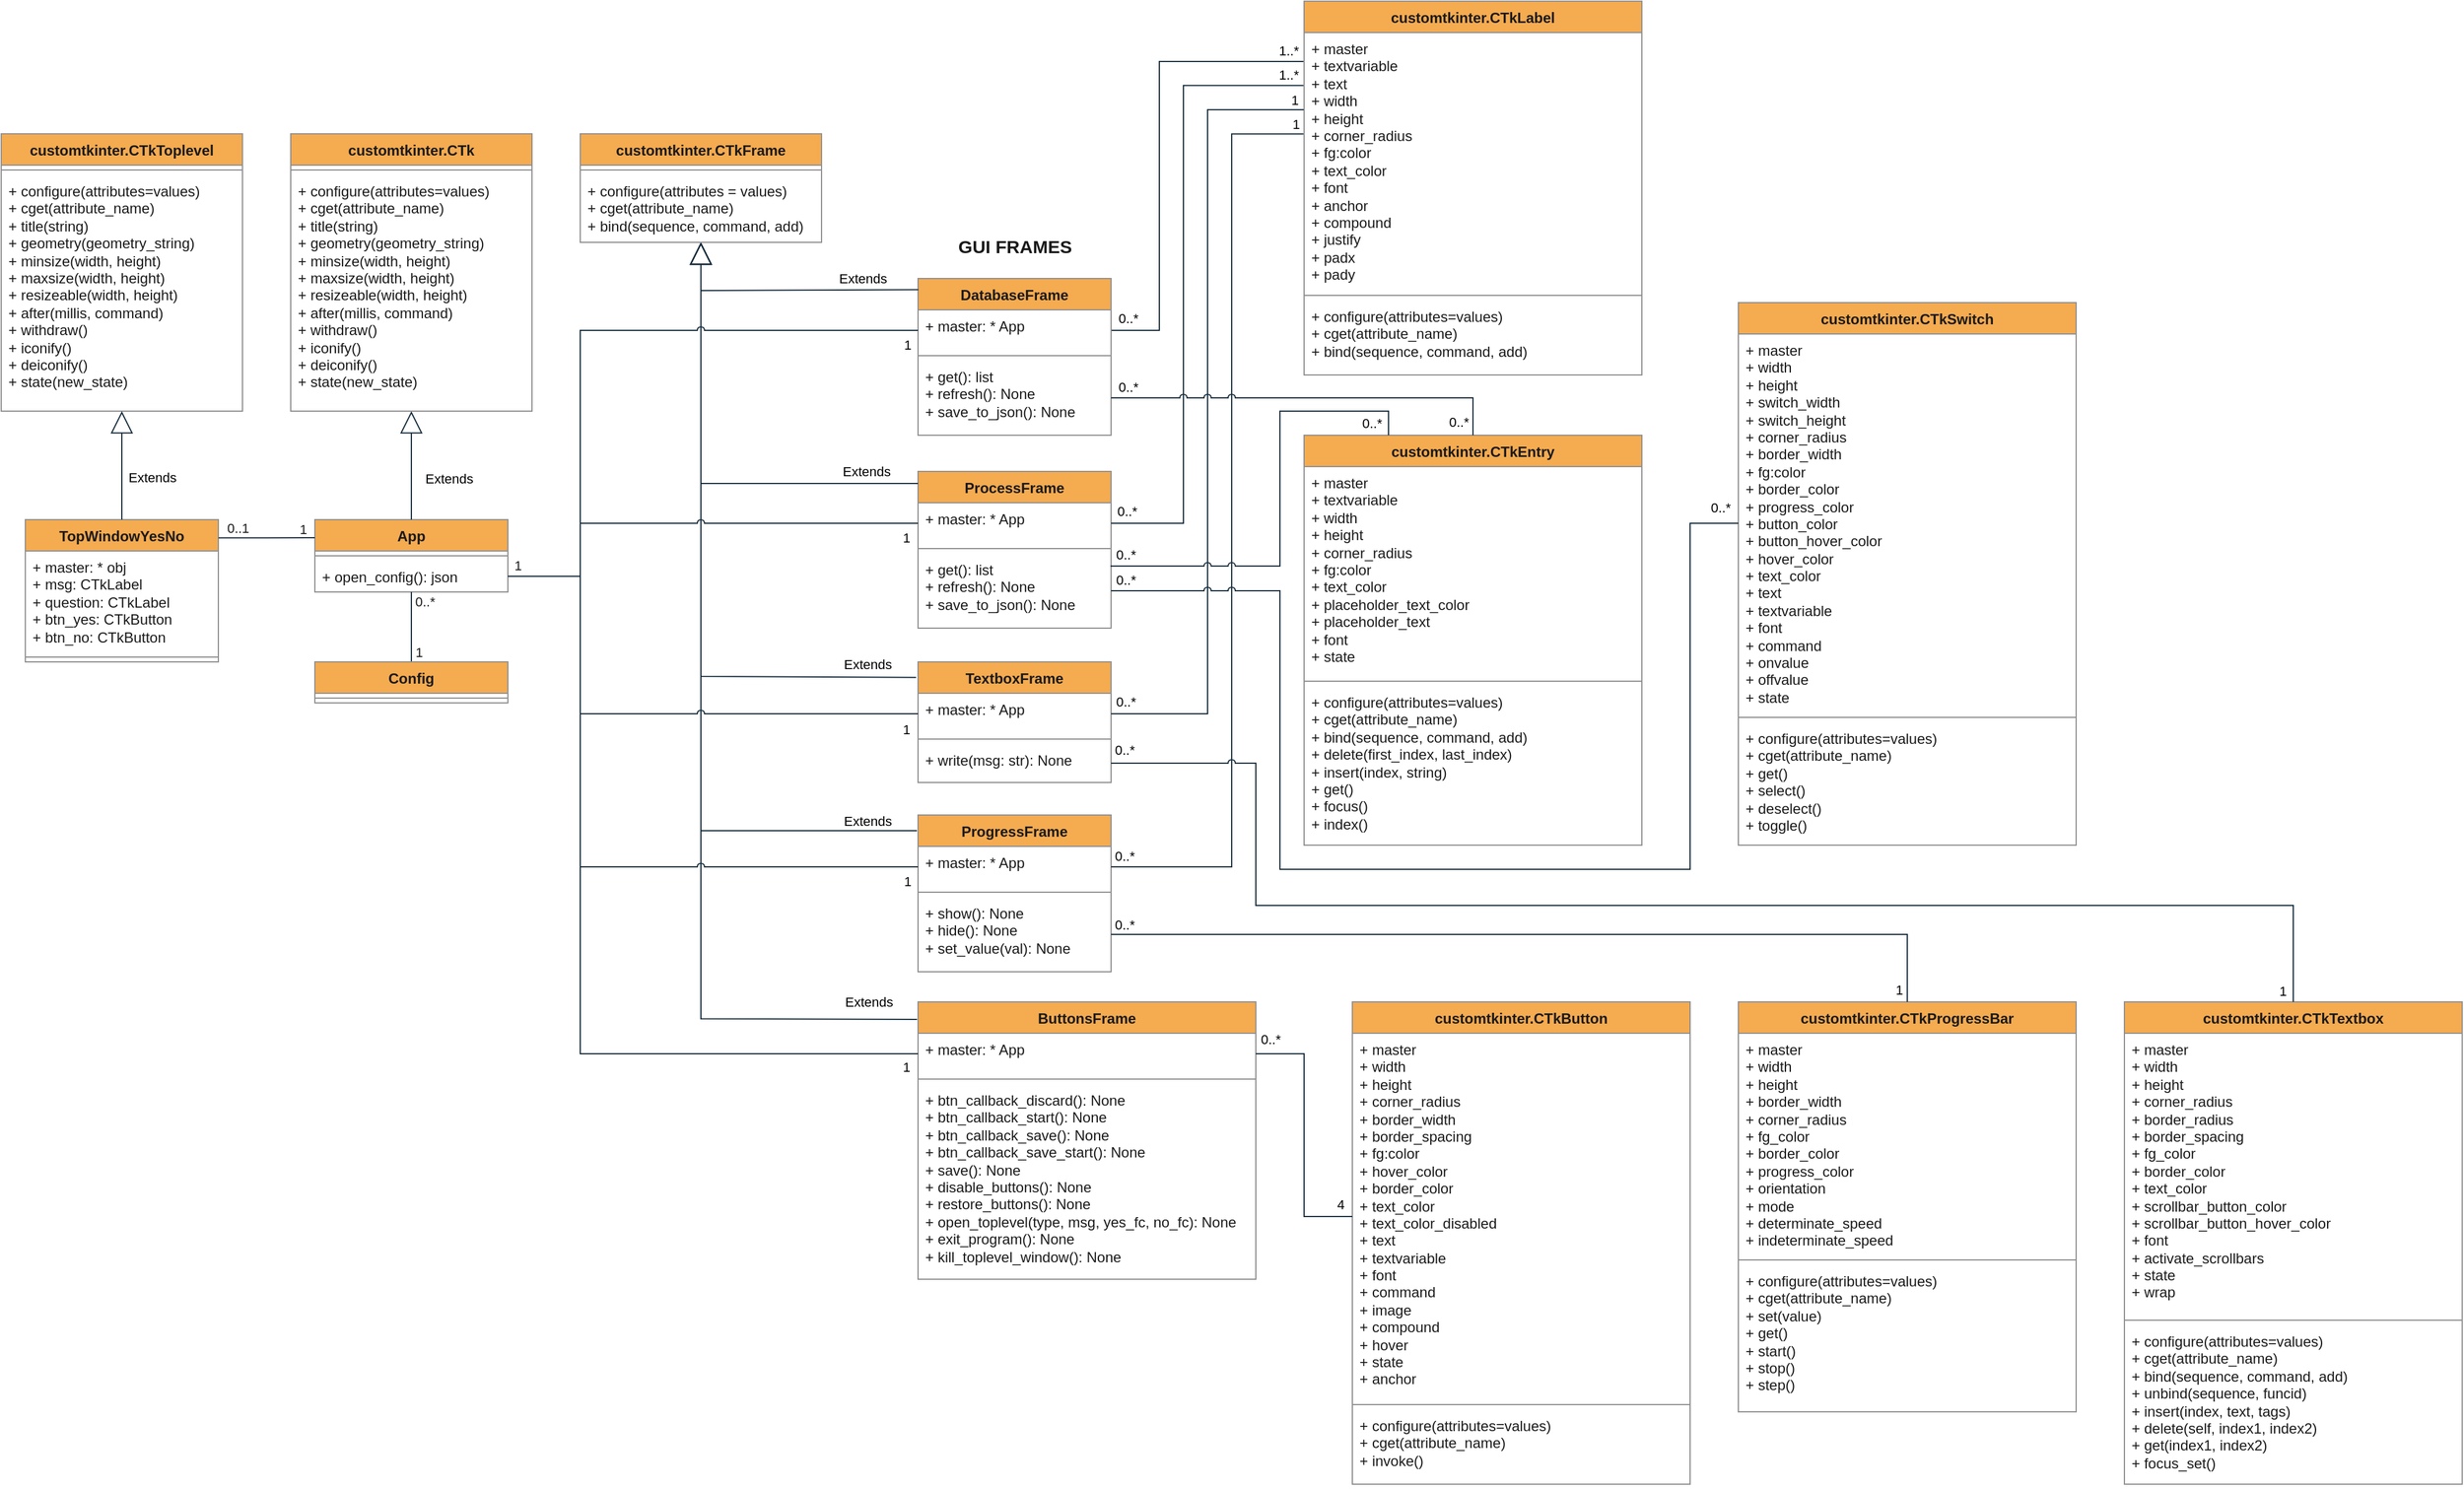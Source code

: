 <mxfile version="22.0.4" type="device">
  <diagram name="Page-1" id="2_s2C6QW-8kUR7MiA_9a">
    <mxGraphModel dx="2590" dy="2502" grid="1" gridSize="10" guides="1" tooltips="1" connect="1" arrows="1" fold="1" page="1" pageScale="1" pageWidth="850" pageHeight="1100" math="0" shadow="0">
      <root>
        <mxCell id="0" />
        <mxCell id="1" parent="0" />
        <mxCell id="K_7Gu5z330EdANYs0ep7-1" value="App" style="swimlane;fontStyle=1;align=center;verticalAlign=top;childLayout=stackLayout;horizontal=1;startSize=26;horizontalStack=0;resizeParent=1;resizeParentMax=0;resizeLast=0;collapsible=1;marginBottom=0;whiteSpace=wrap;html=1;labelBackgroundColor=none;fillColor=#F5AB50;strokeColor=#909090;fontColor=#1A1A1A;" parent="1" vertex="1">
          <mxGeometry x="420" y="240" width="160" height="60" as="geometry" />
        </mxCell>
        <mxCell id="K_7Gu5z330EdANYs0ep7-3" value="" style="line;strokeWidth=1;fillColor=none;align=left;verticalAlign=middle;spacingTop=-1;spacingLeft=3;spacingRight=3;rotatable=0;labelPosition=right;points=[];portConstraint=eastwest;strokeColor=#909090;labelBackgroundColor=none;fontColor=#1A1A1A;" parent="K_7Gu5z330EdANYs0ep7-1" vertex="1">
          <mxGeometry y="26" width="160" height="8" as="geometry" />
        </mxCell>
        <mxCell id="K_7Gu5z330EdANYs0ep7-4" value="+ open_config(): json" style="text;strokeColor=none;fillColor=none;align=left;verticalAlign=top;spacingLeft=4;spacingRight=4;overflow=hidden;rotatable=0;points=[[0,0.5],[1,0.5]];portConstraint=eastwest;whiteSpace=wrap;html=1;labelBackgroundColor=none;fontColor=#1A1A1A;" parent="K_7Gu5z330EdANYs0ep7-1" vertex="1">
          <mxGeometry y="34" width="160" height="26" as="geometry" />
        </mxCell>
        <mxCell id="K_7Gu5z330EdANYs0ep7-9" style="edgeStyle=orthogonalEdgeStyle;rounded=0;orthogonalLoop=1;jettySize=auto;html=1;exitX=0.5;exitY=0;exitDx=0;exitDy=0;endArrow=none;endFill=0;targetPerimeterSpacing=0;shadow=0;labelBackgroundColor=none;strokeColor=#182E3E;fontColor=default;" parent="1" source="K_7Gu5z330EdANYs0ep7-5" target="K_7Gu5z330EdANYs0ep7-1" edge="1">
          <mxGeometry relative="1" as="geometry" />
        </mxCell>
        <mxCell id="K_7Gu5z330EdANYs0ep7-46" value="1" style="edgeLabel;html=1;align=center;verticalAlign=middle;resizable=0;points=[];labelBackgroundColor=none;fontColor=#1A1A1A;" parent="K_7Gu5z330EdANYs0ep7-9" vertex="1" connectable="0">
          <mxGeometry x="-0.913" y="-1" relative="1" as="geometry">
            <mxPoint x="-1" y="12" as="offset" />
          </mxGeometry>
        </mxCell>
        <mxCell id="K_7Gu5z330EdANYs0ep7-47" value="1" style="edgeLabel;html=1;align=center;verticalAlign=middle;resizable=0;points=[];labelBackgroundColor=none;fontColor=#1A1A1A;" parent="K_7Gu5z330EdANYs0ep7-9" vertex="1" connectable="0">
          <mxGeometry x="0.877" y="-1" relative="1" as="geometry">
            <mxPoint x="5" y="3" as="offset" />
          </mxGeometry>
        </mxCell>
        <mxCell id="K_7Gu5z330EdANYs0ep7-127" value="1" style="edgeLabel;html=1;align=center;verticalAlign=middle;resizable=0;points=[];fontColor=#1A1A1A;" parent="K_7Gu5z330EdANYs0ep7-9" vertex="1" connectable="0">
          <mxGeometry x="-0.386" relative="1" as="geometry">
            <mxPoint x="6" y="10" as="offset" />
          </mxGeometry>
        </mxCell>
        <mxCell id="K_7Gu5z330EdANYs0ep7-128" value="0..*" style="edgeLabel;html=1;align=center;verticalAlign=middle;resizable=0;points=[];fontColor=#1A1A1A;" parent="K_7Gu5z330EdANYs0ep7-9" vertex="1" connectable="0">
          <mxGeometry x="0.758" y="-7" relative="1" as="geometry">
            <mxPoint x="4" y="1" as="offset" />
          </mxGeometry>
        </mxCell>
        <mxCell id="K_7Gu5z330EdANYs0ep7-5" value="Config" style="swimlane;fontStyle=1;align=center;verticalAlign=top;childLayout=stackLayout;horizontal=1;startSize=26;horizontalStack=0;resizeParent=1;resizeParentMax=0;resizeLast=0;collapsible=1;marginBottom=0;whiteSpace=wrap;html=1;labelBackgroundColor=none;fillColor=#F5AB50;strokeColor=#909090;fontColor=#1A1A1A;" parent="1" vertex="1">
          <mxGeometry x="420" y="358" width="160" height="34" as="geometry" />
        </mxCell>
        <mxCell id="K_7Gu5z330EdANYs0ep7-7" value="" style="line;strokeWidth=1;fillColor=none;align=left;verticalAlign=middle;spacingTop=-1;spacingLeft=3;spacingRight=3;rotatable=0;labelPosition=right;points=[];portConstraint=eastwest;strokeColor=#909090;labelBackgroundColor=none;fontColor=#1A1A1A;" parent="K_7Gu5z330EdANYs0ep7-5" vertex="1">
          <mxGeometry y="26" width="160" height="8" as="geometry" />
        </mxCell>
        <mxCell id="K_7Gu5z330EdANYs0ep7-10" value="TopWindowYesNo" style="swimlane;fontStyle=1;align=center;verticalAlign=top;childLayout=stackLayout;horizontal=1;startSize=26;horizontalStack=0;resizeParent=1;resizeParentMax=0;resizeLast=0;collapsible=1;marginBottom=0;whiteSpace=wrap;html=1;labelBackgroundColor=none;fillColor=#F5AB50;strokeColor=#909090;fontColor=#1A1A1A;" parent="1" vertex="1">
          <mxGeometry x="180" y="240" width="160" height="118" as="geometry" />
        </mxCell>
        <mxCell id="K_7Gu5z330EdANYs0ep7-11" value="+ master: * obj&lt;br&gt;+ msg: CTkLabel&lt;br&gt;+ question: CTkLabel&lt;br&gt;+ btn_yes: CTkButton&lt;br&gt;+ btn_no: CTkButton" style="text;strokeColor=none;fillColor=none;align=left;verticalAlign=top;spacingLeft=4;spacingRight=4;overflow=hidden;rotatable=0;points=[[0,0.5],[1,0.5]];portConstraint=eastwest;whiteSpace=wrap;html=1;labelBackgroundColor=none;fontColor=#1A1A1A;" parent="K_7Gu5z330EdANYs0ep7-10" vertex="1">
          <mxGeometry y="26" width="160" height="84" as="geometry" />
        </mxCell>
        <mxCell id="K_7Gu5z330EdANYs0ep7-12" value="" style="line;strokeWidth=1;fillColor=none;align=left;verticalAlign=middle;spacingTop=-1;spacingLeft=3;spacingRight=3;rotatable=0;labelPosition=right;points=[];portConstraint=eastwest;strokeColor=#909090;labelBackgroundColor=none;fontColor=#1A1A1A;" parent="K_7Gu5z330EdANYs0ep7-10" vertex="1">
          <mxGeometry y="110" width="160" height="8" as="geometry" />
        </mxCell>
        <mxCell id="K_7Gu5z330EdANYs0ep7-14" style="edgeStyle=orthogonalEdgeStyle;rounded=0;orthogonalLoop=1;jettySize=auto;html=1;entryX=0;entryY=0.25;entryDx=0;entryDy=0;endArrow=none;endFill=0;labelBackgroundColor=none;strokeColor=#182E3E;fontColor=default;exitX=1.001;exitY=0.128;exitDx=0;exitDy=0;exitPerimeter=0;" parent="1" source="K_7Gu5z330EdANYs0ep7-10" target="K_7Gu5z330EdANYs0ep7-1" edge="1">
          <mxGeometry relative="1" as="geometry">
            <mxPoint x="350" y="260" as="sourcePoint" />
          </mxGeometry>
        </mxCell>
        <mxCell id="K_7Gu5z330EdANYs0ep7-48" value="1" style="edgeLabel;html=1;align=center;verticalAlign=middle;resizable=0;points=[];labelBackgroundColor=none;fontColor=#1A1A1A;" parent="K_7Gu5z330EdANYs0ep7-14" vertex="1" connectable="0">
          <mxGeometry x="0.846" relative="1" as="geometry">
            <mxPoint x="-4" y="-7" as="offset" />
          </mxGeometry>
        </mxCell>
        <mxCell id="K_7Gu5z330EdANYs0ep7-49" value="0..1" style="edgeLabel;html=1;align=center;verticalAlign=middle;resizable=0;points=[];labelBackgroundColor=none;fontColor=#1A1A1A;" parent="K_7Gu5z330EdANYs0ep7-14" vertex="1" connectable="0">
          <mxGeometry x="-0.742" y="1" relative="1" as="geometry">
            <mxPoint x="5" y="-7" as="offset" />
          </mxGeometry>
        </mxCell>
        <mxCell id="K_7Gu5z330EdANYs0ep7-19" value="Extends" style="endArrow=block;endSize=16;endFill=0;html=1;rounded=0;exitX=0.5;exitY=0;exitDx=0;exitDy=0;labelBackgroundColor=none;strokeColor=#182E3E;fontColor=default;" parent="1" source="K_7Gu5z330EdANYs0ep7-1" target="K_7Gu5z330EdANYs0ep7-76" edge="1">
          <mxGeometry x="-0.229" y="-31" width="160" relative="1" as="geometry">
            <mxPoint x="330" y="430" as="sourcePoint" />
            <mxPoint x="500" y="160" as="targetPoint" />
            <mxPoint as="offset" />
          </mxGeometry>
        </mxCell>
        <mxCell id="K_7Gu5z330EdANYs0ep7-107" value="" style="edgeStyle=orthogonalEdgeStyle;rounded=0;orthogonalLoop=1;jettySize=auto;html=1;endArrow=none;endFill=0;labelBackgroundColor=none;strokeColor=#182E3E;fontColor=default;entryX=-0.002;entryY=0.112;entryDx=0;entryDy=0;entryPerimeter=0;" parent="1" source="K_7Gu5z330EdANYs0ep7-21" target="K_7Gu5z330EdANYs0ep7-85" edge="1">
          <mxGeometry relative="1" as="geometry">
            <mxPoint x="1220" y="-140" as="targetPoint" />
            <Array as="points">
              <mxPoint x="1120" y="83" />
              <mxPoint x="1120" y="-140" />
            </Array>
          </mxGeometry>
        </mxCell>
        <mxCell id="oG3D50-0cQA1x_6iroJ7-22" value="0..*" style="edgeLabel;html=1;align=center;verticalAlign=middle;resizable=0;points=[];" vertex="1" connectable="0" parent="K_7Gu5z330EdANYs0ep7-107">
          <mxGeometry x="-0.921" relative="1" as="geometry">
            <mxPoint x="-1" y="-10" as="offset" />
          </mxGeometry>
        </mxCell>
        <mxCell id="oG3D50-0cQA1x_6iroJ7-23" value="1..*" style="edgeLabel;html=1;align=center;verticalAlign=middle;resizable=0;points=[];" vertex="1" connectable="0" parent="K_7Gu5z330EdANYs0ep7-107">
          <mxGeometry x="0.923" y="3" relative="1" as="geometry">
            <mxPoint x="2" y="-6" as="offset" />
          </mxGeometry>
        </mxCell>
        <mxCell id="K_7Gu5z330EdANYs0ep7-20" value="DatabaseFrame" style="swimlane;fontStyle=1;align=center;verticalAlign=top;childLayout=stackLayout;horizontal=1;startSize=26;horizontalStack=0;resizeParent=1;resizeParentMax=0;resizeLast=0;collapsible=1;marginBottom=0;whiteSpace=wrap;html=1;labelBackgroundColor=none;fillColor=#F5AB50;strokeColor=#909090;fontColor=#1A1A1A;" parent="1" vertex="1">
          <mxGeometry x="920" y="40" width="160" height="130" as="geometry" />
        </mxCell>
        <mxCell id="K_7Gu5z330EdANYs0ep7-21" value="+ master: * App" style="text;strokeColor=none;fillColor=none;align=left;verticalAlign=top;spacingLeft=4;spacingRight=4;overflow=hidden;rotatable=0;points=[[0,0.5],[1,0.5]];portConstraint=eastwest;whiteSpace=wrap;html=1;labelBackgroundColor=none;fontColor=#1A1A1A;" parent="K_7Gu5z330EdANYs0ep7-20" vertex="1">
          <mxGeometry y="26" width="160" height="34" as="geometry" />
        </mxCell>
        <mxCell id="K_7Gu5z330EdANYs0ep7-22" value="" style="line;strokeWidth=1;fillColor=none;align=left;verticalAlign=middle;spacingTop=-1;spacingLeft=3;spacingRight=3;rotatable=0;labelPosition=right;points=[];portConstraint=eastwest;strokeColor=#909090;labelBackgroundColor=none;fontColor=#1A1A1A;" parent="K_7Gu5z330EdANYs0ep7-20" vertex="1">
          <mxGeometry y="60" width="160" height="8" as="geometry" />
        </mxCell>
        <mxCell id="K_7Gu5z330EdANYs0ep7-23" value="+ get(): list&lt;br&gt;+ refresh(): None&lt;br&gt;+ save_to_json(): None" style="text;strokeColor=none;fillColor=none;align=left;verticalAlign=top;spacingLeft=4;spacingRight=4;overflow=hidden;rotatable=0;points=[[0,0.5],[1,0.5]];portConstraint=eastwest;whiteSpace=wrap;html=1;labelBackgroundColor=none;fontColor=#1A1A1A;" parent="K_7Gu5z330EdANYs0ep7-20" vertex="1">
          <mxGeometry y="68" width="160" height="62" as="geometry" />
        </mxCell>
        <mxCell id="K_7Gu5z330EdANYs0ep7-24" value="ProcessFrame" style="swimlane;fontStyle=1;align=center;verticalAlign=top;childLayout=stackLayout;horizontal=1;startSize=26;horizontalStack=0;resizeParent=1;resizeParentMax=0;resizeLast=0;collapsible=1;marginBottom=0;whiteSpace=wrap;html=1;labelBackgroundColor=none;fillColor=#F5AB50;strokeColor=#909090;fontColor=#1A1A1A;" parent="1" vertex="1">
          <mxGeometry x="920" y="200" width="160" height="130" as="geometry" />
        </mxCell>
        <mxCell id="K_7Gu5z330EdANYs0ep7-25" value="+ master: * App" style="text;strokeColor=none;fillColor=none;align=left;verticalAlign=top;spacingLeft=4;spacingRight=4;overflow=hidden;rotatable=0;points=[[0,0.5],[1,0.5]];portConstraint=eastwest;whiteSpace=wrap;html=1;labelBackgroundColor=none;fontColor=#1A1A1A;" parent="K_7Gu5z330EdANYs0ep7-24" vertex="1">
          <mxGeometry y="26" width="160" height="34" as="geometry" />
        </mxCell>
        <mxCell id="K_7Gu5z330EdANYs0ep7-26" value="" style="line;strokeWidth=1;fillColor=none;align=left;verticalAlign=middle;spacingTop=-1;spacingLeft=3;spacingRight=3;rotatable=0;labelPosition=right;points=[];portConstraint=eastwest;strokeColor=#909090;labelBackgroundColor=none;fontColor=#1A1A1A;" parent="K_7Gu5z330EdANYs0ep7-24" vertex="1">
          <mxGeometry y="60" width="160" height="8" as="geometry" />
        </mxCell>
        <mxCell id="K_7Gu5z330EdANYs0ep7-27" value="+ get(): list&lt;br style=&quot;border-color: var(--border-color);&quot;&gt;+ refresh(): None&lt;br style=&quot;border-color: var(--border-color);&quot;&gt;+ save_to_json(): None" style="text;strokeColor=none;fillColor=none;align=left;verticalAlign=top;spacingLeft=4;spacingRight=4;overflow=hidden;rotatable=0;points=[[0,0.5],[1,0.5]];portConstraint=eastwest;whiteSpace=wrap;html=1;labelBackgroundColor=none;fontColor=#1A1A1A;" parent="K_7Gu5z330EdANYs0ep7-24" vertex="1">
          <mxGeometry y="68" width="160" height="62" as="geometry" />
        </mxCell>
        <mxCell id="K_7Gu5z330EdANYs0ep7-28" value="TextboxFrame" style="swimlane;fontStyle=1;align=center;verticalAlign=top;childLayout=stackLayout;horizontal=1;startSize=26;horizontalStack=0;resizeParent=1;resizeParentMax=0;resizeLast=0;collapsible=1;marginBottom=0;whiteSpace=wrap;html=1;labelBackgroundColor=none;fillColor=#F5AB50;strokeColor=#909090;fontColor=#1A1A1A;" parent="1" vertex="1">
          <mxGeometry x="920" y="358" width="160" height="100" as="geometry" />
        </mxCell>
        <mxCell id="K_7Gu5z330EdANYs0ep7-29" value="+ master: * App" style="text;strokeColor=none;fillColor=none;align=left;verticalAlign=top;spacingLeft=4;spacingRight=4;overflow=hidden;rotatable=0;points=[[0,0.5],[1,0.5]];portConstraint=eastwest;whiteSpace=wrap;html=1;labelBackgroundColor=none;fontColor=#1A1A1A;" parent="K_7Gu5z330EdANYs0ep7-28" vertex="1">
          <mxGeometry y="26" width="160" height="34" as="geometry" />
        </mxCell>
        <mxCell id="K_7Gu5z330EdANYs0ep7-30" value="" style="line;strokeWidth=1;fillColor=none;align=left;verticalAlign=middle;spacingTop=-1;spacingLeft=3;spacingRight=3;rotatable=0;labelPosition=right;points=[];portConstraint=eastwest;strokeColor=#909090;labelBackgroundColor=none;fontColor=#1A1A1A;" parent="K_7Gu5z330EdANYs0ep7-28" vertex="1">
          <mxGeometry y="60" width="160" height="8" as="geometry" />
        </mxCell>
        <mxCell id="K_7Gu5z330EdANYs0ep7-31" value="+ write(msg: str): None" style="text;strokeColor=none;fillColor=none;align=left;verticalAlign=top;spacingLeft=4;spacingRight=4;overflow=hidden;rotatable=0;points=[[0,0.5],[1,0.5]];portConstraint=eastwest;whiteSpace=wrap;html=1;labelBackgroundColor=none;fontColor=#1A1A1A;" parent="K_7Gu5z330EdANYs0ep7-28" vertex="1">
          <mxGeometry y="68" width="160" height="32" as="geometry" />
        </mxCell>
        <mxCell id="K_7Gu5z330EdANYs0ep7-32" value="ProgressFrame" style="swimlane;fontStyle=1;align=center;verticalAlign=top;childLayout=stackLayout;horizontal=1;startSize=26;horizontalStack=0;resizeParent=1;resizeParentMax=0;resizeLast=0;collapsible=1;marginBottom=0;whiteSpace=wrap;html=1;labelBackgroundColor=none;fillColor=#F5AB50;strokeColor=#909090;fontColor=#1A1A1A;" parent="1" vertex="1">
          <mxGeometry x="920" y="485" width="160" height="130" as="geometry" />
        </mxCell>
        <mxCell id="K_7Gu5z330EdANYs0ep7-33" value="+ master: * App" style="text;strokeColor=none;fillColor=none;align=left;verticalAlign=top;spacingLeft=4;spacingRight=4;overflow=hidden;rotatable=0;points=[[0,0.5],[1,0.5]];portConstraint=eastwest;whiteSpace=wrap;html=1;labelBackgroundColor=none;fontColor=#1A1A1A;" parent="K_7Gu5z330EdANYs0ep7-32" vertex="1">
          <mxGeometry y="26" width="160" height="34" as="geometry" />
        </mxCell>
        <mxCell id="K_7Gu5z330EdANYs0ep7-34" value="" style="line;strokeWidth=1;fillColor=none;align=left;verticalAlign=middle;spacingTop=-1;spacingLeft=3;spacingRight=3;rotatable=0;labelPosition=right;points=[];portConstraint=eastwest;strokeColor=#909090;labelBackgroundColor=none;fontColor=#1A1A1A;" parent="K_7Gu5z330EdANYs0ep7-32" vertex="1">
          <mxGeometry y="60" width="160" height="8" as="geometry" />
        </mxCell>
        <mxCell id="K_7Gu5z330EdANYs0ep7-35" value="+ show(): None&lt;br&gt;+ hide(): None&lt;br&gt;+ set_value(val): None" style="text;strokeColor=none;fillColor=none;align=left;verticalAlign=top;spacingLeft=4;spacingRight=4;overflow=hidden;rotatable=0;points=[[0,0.5],[1,0.5]];portConstraint=eastwest;whiteSpace=wrap;html=1;labelBackgroundColor=none;fontColor=#1A1A1A;" parent="K_7Gu5z330EdANYs0ep7-32" vertex="1">
          <mxGeometry y="68" width="160" height="62" as="geometry" />
        </mxCell>
        <mxCell id="K_7Gu5z330EdANYs0ep7-36" value="ButtonsFrame" style="swimlane;fontStyle=1;align=center;verticalAlign=top;childLayout=stackLayout;horizontal=1;startSize=26;horizontalStack=0;resizeParent=1;resizeParentMax=0;resizeLast=0;collapsible=1;marginBottom=0;whiteSpace=wrap;html=1;labelBackgroundColor=none;fillColor=#F5AB50;strokeColor=#909090;fontColor=#1A1A1A;" parent="1" vertex="1">
          <mxGeometry x="920" y="640" width="280" height="230" as="geometry">
            <mxRectangle x="1100" y="530" width="120" height="30" as="alternateBounds" />
          </mxGeometry>
        </mxCell>
        <mxCell id="K_7Gu5z330EdANYs0ep7-37" value="+ master: * App" style="text;strokeColor=none;fillColor=none;align=left;verticalAlign=top;spacingLeft=4;spacingRight=4;overflow=hidden;rotatable=0;points=[[0,0.5],[1,0.5]];portConstraint=eastwest;whiteSpace=wrap;html=1;labelBackgroundColor=none;fontColor=#1A1A1A;" parent="K_7Gu5z330EdANYs0ep7-36" vertex="1">
          <mxGeometry y="26" width="280" height="34" as="geometry" />
        </mxCell>
        <mxCell id="K_7Gu5z330EdANYs0ep7-38" value="" style="line;strokeWidth=1;fillColor=none;align=left;verticalAlign=middle;spacingTop=-1;spacingLeft=3;spacingRight=3;rotatable=0;labelPosition=right;points=[];portConstraint=eastwest;strokeColor=#909090;labelBackgroundColor=none;fontColor=#1A1A1A;" parent="K_7Gu5z330EdANYs0ep7-36" vertex="1">
          <mxGeometry y="60" width="280" height="8" as="geometry" />
        </mxCell>
        <mxCell id="K_7Gu5z330EdANYs0ep7-39" value="+ btn_callback_discard(): None&lt;br&gt;+ btn_callback_start(): None&lt;br&gt;+ btn_callback_save(): None&lt;br&gt;+ btn_callback_save_start(): None&lt;br&gt;+ save(): None&lt;br&gt;+ disable_buttons(): None&lt;br&gt;+ restore_buttons(): None&lt;br&gt;+ open_toplevel(type, msg, yes_fc, no_fc): None&lt;br&gt;+ exit_program(): None&lt;br&gt;+ kill_toplevel_window(): None" style="text;strokeColor=none;fillColor=none;align=left;verticalAlign=top;spacingLeft=4;spacingRight=4;overflow=hidden;rotatable=0;points=[[0,0.5],[1,0.5]];portConstraint=eastwest;whiteSpace=wrap;html=1;labelBackgroundColor=none;fontColor=#1A1A1A;" parent="K_7Gu5z330EdANYs0ep7-36" vertex="1">
          <mxGeometry y="68" width="280" height="162" as="geometry" />
        </mxCell>
        <mxCell id="K_7Gu5z330EdANYs0ep7-61" value="Extends" style="endArrow=block;endSize=16;endFill=0;html=1;rounded=0;exitX=0.002;exitY=0.071;exitDx=0;exitDy=0;jumpStyle=none;labelBackgroundColor=none;strokeColor=#182E3E;fontColor=default;entryX=0.5;entryY=1;entryDx=0;entryDy=0;exitPerimeter=0;" parent="1" source="K_7Gu5z330EdANYs0ep7-20" target="K_7Gu5z330EdANYs0ep7-69" edge="1">
          <mxGeometry x="-0.577" y="-9" width="160" relative="1" as="geometry">
            <mxPoint x="570" y="360" as="sourcePoint" />
            <mxPoint x="1240" y="210" as="targetPoint" />
            <Array as="points">
              <mxPoint x="740" y="50" />
            </Array>
            <mxPoint as="offset" />
          </mxGeometry>
        </mxCell>
        <mxCell id="K_7Gu5z330EdANYs0ep7-62" value="Extends" style="endArrow=block;endSize=16;endFill=0;html=1;rounded=0;exitX=0;exitY=0.077;exitDx=0;exitDy=0;jumpStyle=none;labelBackgroundColor=none;strokeColor=#182E3E;fontColor=default;entryX=0.5;entryY=1;entryDx=0;entryDy=0;exitPerimeter=0;" parent="1" source="K_7Gu5z330EdANYs0ep7-24" target="K_7Gu5z330EdANYs0ep7-69" edge="1">
          <mxGeometry x="-0.772" y="-10" width="160" relative="1" as="geometry">
            <mxPoint x="570" y="360" as="sourcePoint" />
            <mxPoint x="1210" y="210" as="targetPoint" />
            <Array as="points">
              <mxPoint x="740" y="210" />
            </Array>
            <mxPoint as="offset" />
          </mxGeometry>
        </mxCell>
        <mxCell id="K_7Gu5z330EdANYs0ep7-63" value="Extends" style="endArrow=block;endSize=16;endFill=0;html=1;rounded=0;exitX=-0.01;exitY=0.129;exitDx=0;exitDy=0;jumpStyle=none;labelBackgroundColor=none;strokeColor=#182E3E;fontColor=default;exitPerimeter=0;entryX=0.5;entryY=1;entryDx=0;entryDy=0;" parent="1" source="K_7Gu5z330EdANYs0ep7-28" target="K_7Gu5z330EdANYs0ep7-69" edge="1">
          <mxGeometry x="-0.849" y="-11" width="160" relative="1" as="geometry">
            <mxPoint x="570" y="360" as="sourcePoint" />
            <mxPoint x="1190" y="210" as="targetPoint" />
            <Array as="points">
              <mxPoint x="740" y="370" />
            </Array>
            <mxPoint as="offset" />
          </mxGeometry>
        </mxCell>
        <mxCell id="K_7Gu5z330EdANYs0ep7-64" value="Extends" style="endArrow=block;endSize=16;endFill=0;html=1;rounded=0;exitX=-0.006;exitY=0.1;exitDx=0;exitDy=0;jumpStyle=none;labelBackgroundColor=none;strokeColor=#182E3E;fontColor=default;exitPerimeter=0;entryX=0.5;entryY=1;entryDx=0;entryDy=0;" parent="1" source="K_7Gu5z330EdANYs0ep7-32" target="K_7Gu5z330EdANYs0ep7-69" edge="1">
          <mxGeometry x="-0.877" y="-8" width="160" relative="1" as="geometry">
            <mxPoint x="570" y="360" as="sourcePoint" />
            <mxPoint x="1150" y="210" as="targetPoint" />
            <Array as="points">
              <mxPoint x="740" y="498" />
            </Array>
            <mxPoint as="offset" />
          </mxGeometry>
        </mxCell>
        <mxCell id="K_7Gu5z330EdANYs0ep7-65" value="Extends" style="endArrow=block;endSize=16;endFill=0;html=1;rounded=0;jumpStyle=none;labelBackgroundColor=none;strokeColor=#182E3E;fontColor=default;exitX=-0.003;exitY=0.063;exitDx=0;exitDy=0;exitPerimeter=0;entryX=0.5;entryY=1;entryDx=0;entryDy=0;" parent="1" target="K_7Gu5z330EdANYs0ep7-69" edge="1">
          <mxGeometry x="-0.901" y="-14" width="160" relative="1" as="geometry">
            <mxPoint x="919.16" y="654.49" as="sourcePoint" />
            <mxPoint x="710" y="40" as="targetPoint" />
            <Array as="points">
              <mxPoint x="740" y="654" />
            </Array>
            <mxPoint as="offset" />
          </mxGeometry>
        </mxCell>
        <mxCell id="K_7Gu5z330EdANYs0ep7-69" value="customtkinter.CTkFrame" style="swimlane;fontStyle=1;align=center;verticalAlign=top;childLayout=stackLayout;horizontal=1;startSize=26;horizontalStack=0;resizeParent=1;resizeParentMax=0;resizeLast=0;collapsible=1;marginBottom=0;whiteSpace=wrap;html=1;labelBackgroundColor=none;fillColor=#F5AB50;strokeColor=#909090;fontColor=#1A1A1A;" parent="1" vertex="1">
          <mxGeometry x="640" y="-80" width="200" height="90" as="geometry">
            <mxRectangle x="640" y="-80" width="180" height="30" as="alternateBounds" />
          </mxGeometry>
        </mxCell>
        <mxCell id="K_7Gu5z330EdANYs0ep7-71" value="" style="line;strokeWidth=1;fillColor=none;align=left;verticalAlign=middle;spacingTop=-1;spacingLeft=3;spacingRight=3;rotatable=0;labelPosition=right;points=[];portConstraint=eastwest;strokeColor=#909090;labelBackgroundColor=none;fontColor=#1A1A1A;" parent="K_7Gu5z330EdANYs0ep7-69" vertex="1">
          <mxGeometry y="26" width="200" height="8" as="geometry" />
        </mxCell>
        <mxCell id="K_7Gu5z330EdANYs0ep7-72" value="+ configure(attributes = values)&lt;br&gt;+ cget(attribute_name)&lt;br&gt;+ bind(sequence, command, add)" style="text;strokeColor=none;fillColor=none;align=left;verticalAlign=top;spacingLeft=4;spacingRight=4;overflow=hidden;rotatable=0;points=[[0,0.5],[1,0.5]];portConstraint=eastwest;whiteSpace=wrap;html=1;labelBackgroundColor=none;fontColor=#1A1A1A;" parent="K_7Gu5z330EdANYs0ep7-69" vertex="1">
          <mxGeometry y="34" width="200" height="56" as="geometry" />
        </mxCell>
        <mxCell id="K_7Gu5z330EdANYs0ep7-73" value="customtkinter.CTk" style="swimlane;fontStyle=1;align=center;verticalAlign=top;childLayout=stackLayout;horizontal=1;startSize=26;horizontalStack=0;resizeParent=1;resizeParentMax=0;resizeLast=0;collapsible=1;marginBottom=0;whiteSpace=wrap;html=1;labelBackgroundColor=none;fillColor=#F5AB50;strokeColor=#909090;fontColor=#1A1A1A;" parent="1" vertex="1">
          <mxGeometry x="400" y="-80" width="200" height="230" as="geometry" />
        </mxCell>
        <mxCell id="K_7Gu5z330EdANYs0ep7-75" value="" style="line;strokeWidth=1;fillColor=none;align=left;verticalAlign=middle;spacingTop=-1;spacingLeft=3;spacingRight=3;rotatable=0;labelPosition=right;points=[];portConstraint=eastwest;strokeColor=#909090;labelBackgroundColor=none;fontColor=#1A1A1A;" parent="K_7Gu5z330EdANYs0ep7-73" vertex="1">
          <mxGeometry y="26" width="200" height="8" as="geometry" />
        </mxCell>
        <mxCell id="K_7Gu5z330EdANYs0ep7-76" value="+ configure(attributes=values)&lt;br&gt;+ cget(attribute_name)&lt;br&gt;+ title(string)&lt;br&gt;+ geometry(geometry_string)&lt;br&gt;+ minsize(width, height)&lt;br&gt;+ maxsize(width, height)&lt;br&gt;+ resizeable(width, height)&lt;br&gt;+ after(millis, command)&lt;br&gt;+ withdraw()&lt;br&gt;+ iconify()&lt;br&gt;+ deiconify()&lt;br&gt;+ state(new_state)" style="text;strokeColor=none;fillColor=none;align=left;verticalAlign=top;spacingLeft=4;spacingRight=4;overflow=hidden;rotatable=0;points=[[0,0.5],[1,0.5]];portConstraint=eastwest;whiteSpace=wrap;html=1;labelBackgroundColor=none;fontColor=#1A1A1A;" parent="K_7Gu5z330EdANYs0ep7-73" vertex="1">
          <mxGeometry y="34" width="200" height="196" as="geometry" />
        </mxCell>
        <mxCell id="K_7Gu5z330EdANYs0ep7-78" value="customtkinter.CTkToplevel" style="swimlane;fontStyle=1;align=center;verticalAlign=top;childLayout=stackLayout;horizontal=1;startSize=26;horizontalStack=0;resizeParent=1;resizeParentMax=0;resizeLast=0;collapsible=1;marginBottom=0;whiteSpace=wrap;html=1;labelBackgroundColor=none;fillColor=#F5AB50;strokeColor=#909090;fontColor=#1A1A1A;" parent="1" vertex="1">
          <mxGeometry x="160" y="-80" width="200" height="230" as="geometry" />
        </mxCell>
        <mxCell id="K_7Gu5z330EdANYs0ep7-80" value="" style="line;strokeWidth=1;fillColor=none;align=left;verticalAlign=middle;spacingTop=-1;spacingLeft=3;spacingRight=3;rotatable=0;labelPosition=right;points=[];portConstraint=eastwest;strokeColor=#909090;labelBackgroundColor=none;fontColor=#1A1A1A;" parent="K_7Gu5z330EdANYs0ep7-78" vertex="1">
          <mxGeometry y="26" width="200" height="8" as="geometry" />
        </mxCell>
        <mxCell id="K_7Gu5z330EdANYs0ep7-81" value="+ configure(attributes=values)&lt;br style=&quot;border-color: var(--border-color);&quot;&gt;+ cget(attribute_name)&lt;br style=&quot;border-color: var(--border-color);&quot;&gt;+ title(string)&lt;br style=&quot;border-color: var(--border-color);&quot;&gt;+ geometry(geometry_string)&lt;br style=&quot;border-color: var(--border-color);&quot;&gt;+ minsize(width, height)&lt;br style=&quot;border-color: var(--border-color);&quot;&gt;+ maxsize(width, height)&lt;br style=&quot;border-color: var(--border-color);&quot;&gt;+ resizeable(width, height)&lt;br style=&quot;border-color: var(--border-color);&quot;&gt;+ after(millis, command)&lt;br style=&quot;border-color: var(--border-color);&quot;&gt;+ withdraw()&lt;br style=&quot;border-color: var(--border-color);&quot;&gt;+ iconify()&lt;br style=&quot;border-color: var(--border-color);&quot;&gt;+ deiconify()&lt;br style=&quot;border-color: var(--border-color);&quot;&gt;+ state(new_state)" style="text;strokeColor=none;fillColor=none;align=left;verticalAlign=top;spacingLeft=4;spacingRight=4;overflow=hidden;rotatable=0;points=[[0,0.5],[1,0.5]];portConstraint=eastwest;whiteSpace=wrap;html=1;labelBackgroundColor=none;fontColor=#1A1A1A;" parent="K_7Gu5z330EdANYs0ep7-78" vertex="1">
          <mxGeometry y="34" width="200" height="196" as="geometry" />
        </mxCell>
        <mxCell id="K_7Gu5z330EdANYs0ep7-83" value="Extends" style="endArrow=block;endSize=16;endFill=0;html=1;rounded=0;exitX=0.5;exitY=0;exitDx=0;exitDy=0;labelBackgroundColor=none;strokeColor=#182E3E;fontColor=default;" parent="1" source="K_7Gu5z330EdANYs0ep7-10" target="K_7Gu5z330EdANYs0ep7-81" edge="1">
          <mxGeometry x="-0.22" y="-25" width="160" relative="1" as="geometry">
            <mxPoint x="350" y="290" as="sourcePoint" />
            <mxPoint x="510" y="290" as="targetPoint" />
            <mxPoint as="offset" />
          </mxGeometry>
        </mxCell>
        <mxCell id="K_7Gu5z330EdANYs0ep7-84" value="customtkinter.CTkLabel" style="swimlane;fontStyle=1;align=center;verticalAlign=top;childLayout=stackLayout;horizontal=1;startSize=26;horizontalStack=0;resizeParent=1;resizeParentMax=0;resizeLast=0;collapsible=1;marginBottom=0;whiteSpace=wrap;html=1;labelBackgroundColor=none;fillColor=#F5AB50;strokeColor=#909090;fontColor=#1A1A1A;" parent="1" vertex="1">
          <mxGeometry x="1240" y="-190" width="280" height="310" as="geometry" />
        </mxCell>
        <mxCell id="K_7Gu5z330EdANYs0ep7-85" value="+ master&lt;br&gt;+ textvariable&lt;br&gt;+ text&lt;br&gt;+ width&lt;br&gt;+ height&lt;br&gt;+ corner_radius&lt;br&gt;+ fg:color&lt;br&gt;+ text_color&lt;br&gt;+ font&lt;br&gt;+ anchor&lt;br&gt;+ compound&lt;br&gt;+ justify&lt;br&gt;+ padx&lt;br&gt;+ pady" style="text;strokeColor=none;fillColor=none;align=left;verticalAlign=top;spacingLeft=4;spacingRight=4;overflow=hidden;rotatable=0;points=[[0,0.5],[1,0.5]];portConstraint=eastwest;whiteSpace=wrap;html=1;labelBackgroundColor=none;fontColor=#1A1A1A;" parent="K_7Gu5z330EdANYs0ep7-84" vertex="1">
          <mxGeometry y="26" width="280" height="214" as="geometry" />
        </mxCell>
        <mxCell id="K_7Gu5z330EdANYs0ep7-86" value="" style="line;strokeWidth=1;fillColor=none;align=left;verticalAlign=middle;spacingTop=-1;spacingLeft=3;spacingRight=3;rotatable=0;labelPosition=right;points=[];portConstraint=eastwest;strokeColor=#909090;labelBackgroundColor=none;fontColor=#1A1A1A;" parent="K_7Gu5z330EdANYs0ep7-84" vertex="1">
          <mxGeometry y="240" width="280" height="8" as="geometry" />
        </mxCell>
        <mxCell id="K_7Gu5z330EdANYs0ep7-87" value="+ configure(attributes=values)&lt;br&gt;+ cget(attribute_name)&lt;br&gt;+ bind(sequence, command, add)" style="text;strokeColor=none;fillColor=none;align=left;verticalAlign=top;spacingLeft=4;spacingRight=4;overflow=hidden;rotatable=0;points=[[0,0.5],[1,0.5]];portConstraint=eastwest;whiteSpace=wrap;html=1;labelBackgroundColor=none;fontColor=#1A1A1A;" parent="K_7Gu5z330EdANYs0ep7-84" vertex="1">
          <mxGeometry y="248" width="280" height="62" as="geometry" />
        </mxCell>
        <mxCell id="K_7Gu5z330EdANYs0ep7-88" value="customtkinter.CTkEntry" style="swimlane;fontStyle=1;align=center;verticalAlign=top;childLayout=stackLayout;horizontal=1;startSize=26;horizontalStack=0;resizeParent=1;resizeParentMax=0;resizeLast=0;collapsible=1;marginBottom=0;whiteSpace=wrap;html=1;labelBackgroundColor=none;fillColor=#F5AB50;strokeColor=#909090;fontColor=#1A1A1A;" parent="1" vertex="1">
          <mxGeometry x="1240" y="170" width="280" height="340" as="geometry" />
        </mxCell>
        <mxCell id="K_7Gu5z330EdANYs0ep7-89" value="+ master&lt;br&gt;+ textvariable&lt;br&gt;+ width&lt;br&gt;+ height&lt;br&gt;+ corner_radius&lt;br&gt;+ fg:color&lt;br&gt;+ text_color&lt;br&gt;+ placeholder_text_color&lt;br&gt;+ placeholder_text&lt;br&gt;+ font&lt;br&gt;+ state" style="text;strokeColor=none;fillColor=none;align=left;verticalAlign=top;spacingLeft=4;spacingRight=4;overflow=hidden;rotatable=0;points=[[0,0.5],[1,0.5]];portConstraint=eastwest;whiteSpace=wrap;html=1;labelBackgroundColor=none;fontColor=#1A1A1A;" parent="K_7Gu5z330EdANYs0ep7-88" vertex="1">
          <mxGeometry y="26" width="280" height="174" as="geometry" />
        </mxCell>
        <mxCell id="K_7Gu5z330EdANYs0ep7-90" value="" style="line;strokeWidth=1;fillColor=none;align=left;verticalAlign=middle;spacingTop=-1;spacingLeft=3;spacingRight=3;rotatable=0;labelPosition=right;points=[];portConstraint=eastwest;strokeColor=#909090;labelBackgroundColor=none;fontColor=#1A1A1A;" parent="K_7Gu5z330EdANYs0ep7-88" vertex="1">
          <mxGeometry y="200" width="280" height="8" as="geometry" />
        </mxCell>
        <mxCell id="K_7Gu5z330EdANYs0ep7-91" value="+ configure(attributes=values)&lt;br&gt;+ cget(attribute_name)&lt;br&gt;+ bind(sequence, command, add)&lt;br&gt;+ delete(first_index, last_index)&lt;br&gt;+ insert(index, string)&lt;br&gt;+ get()&lt;br&gt;+ focus()&lt;br&gt;+ index()" style="text;strokeColor=none;fillColor=none;align=left;verticalAlign=top;spacingLeft=4;spacingRight=4;overflow=hidden;rotatable=0;points=[[0,0.5],[1,0.5]];portConstraint=eastwest;whiteSpace=wrap;html=1;labelBackgroundColor=none;fontColor=#1A1A1A;" parent="K_7Gu5z330EdANYs0ep7-88" vertex="1">
          <mxGeometry y="208" width="280" height="132" as="geometry" />
        </mxCell>
        <mxCell id="K_7Gu5z330EdANYs0ep7-93" value="customtkinter.CTkSwitch" style="swimlane;fontStyle=1;align=center;verticalAlign=top;childLayout=stackLayout;horizontal=1;startSize=26;horizontalStack=0;resizeParent=1;resizeParentMax=0;resizeLast=0;collapsible=1;marginBottom=0;whiteSpace=wrap;html=1;labelBackgroundColor=none;fillColor=#F5AB50;strokeColor=#909090;fontColor=#1A1A1A;" parent="1" vertex="1">
          <mxGeometry x="1600" y="60" width="280" height="450" as="geometry" />
        </mxCell>
        <mxCell id="K_7Gu5z330EdANYs0ep7-94" value="+ master&lt;br&gt;+ width&lt;br&gt;+ height&lt;br&gt;+ switch_width&lt;br&gt;+ switch_height&lt;br&gt;+ corner_radius&lt;br&gt;+ border_width&lt;br&gt;+ fg:color&lt;br&gt;+ border_color&lt;br&gt;+ progress_color&lt;br&gt;+ button_color&lt;br&gt;+ button_hover_color&lt;br&gt;+ hover_color&lt;br&gt;+ text_color&lt;br&gt;+ text&lt;br&gt;+ textvariable&lt;br&gt;+ font&lt;br&gt;+ command&lt;br&gt;+ onvalue&lt;br&gt;+ offvalue&lt;br&gt;+ state" style="text;strokeColor=none;fillColor=none;align=left;verticalAlign=top;spacingLeft=4;spacingRight=4;overflow=hidden;rotatable=0;points=[[0,0.5],[1,0.5]];portConstraint=eastwest;whiteSpace=wrap;html=1;labelBackgroundColor=none;fontColor=#1A1A1A;" parent="K_7Gu5z330EdANYs0ep7-93" vertex="1">
          <mxGeometry y="26" width="280" height="314" as="geometry" />
        </mxCell>
        <mxCell id="K_7Gu5z330EdANYs0ep7-95" value="" style="line;strokeWidth=1;fillColor=none;align=left;verticalAlign=middle;spacingTop=-1;spacingLeft=3;spacingRight=3;rotatable=0;labelPosition=right;points=[];portConstraint=eastwest;strokeColor=#909090;labelBackgroundColor=none;fontColor=#1A1A1A;" parent="K_7Gu5z330EdANYs0ep7-93" vertex="1">
          <mxGeometry y="340" width="280" height="8" as="geometry" />
        </mxCell>
        <mxCell id="K_7Gu5z330EdANYs0ep7-96" value="+ configure(attributes=values)&lt;br&gt;+ cget(attribute_name)&lt;br&gt;+ get()&lt;br&gt;+ select()&lt;br&gt;+ deselect()&lt;br&gt;+ toggle()" style="text;strokeColor=none;fillColor=none;align=left;verticalAlign=top;spacingLeft=4;spacingRight=4;overflow=hidden;rotatable=0;points=[[0,0.5],[1,0.5]];portConstraint=eastwest;whiteSpace=wrap;html=1;labelBackgroundColor=none;fontColor=#1A1A1A;" parent="K_7Gu5z330EdANYs0ep7-93" vertex="1">
          <mxGeometry y="348" width="280" height="102" as="geometry" />
        </mxCell>
        <mxCell id="K_7Gu5z330EdANYs0ep7-97" value="customtkinter.CTkTextbox" style="swimlane;fontStyle=1;align=center;verticalAlign=top;childLayout=stackLayout;horizontal=1;startSize=26;horizontalStack=0;resizeParent=1;resizeParentMax=0;resizeLast=0;collapsible=1;marginBottom=0;whiteSpace=wrap;html=1;labelBackgroundColor=none;fillColor=#F5AB50;strokeColor=#909090;fontColor=#1A1A1A;" parent="1" vertex="1">
          <mxGeometry x="1920" y="640" width="280" height="400" as="geometry" />
        </mxCell>
        <mxCell id="K_7Gu5z330EdANYs0ep7-98" value="+ master&lt;br&gt;+ width&lt;br&gt;+ height&lt;br&gt;+ corner_radius&lt;br&gt;+ border_radius&lt;br&gt;+ border_spacing&lt;br&gt;+ fg_color&lt;br&gt;+ border_color&lt;br&gt;+ text_color&lt;br&gt;+ scrollbar_button_color&lt;br&gt;+ scrollbar_button_hover_color&lt;br&gt;+ font&lt;br&gt;+ activate_scrollbars&lt;br&gt;+ state&lt;br&gt;+ wrap" style="text;strokeColor=none;fillColor=none;align=left;verticalAlign=top;spacingLeft=4;spacingRight=4;overflow=hidden;rotatable=0;points=[[0,0.5],[1,0.5]];portConstraint=eastwest;whiteSpace=wrap;html=1;labelBackgroundColor=none;fontColor=#1A1A1A;" parent="K_7Gu5z330EdANYs0ep7-97" vertex="1">
          <mxGeometry y="26" width="280" height="234" as="geometry" />
        </mxCell>
        <mxCell id="K_7Gu5z330EdANYs0ep7-99" value="" style="line;strokeWidth=1;fillColor=none;align=left;verticalAlign=middle;spacingTop=-1;spacingLeft=3;spacingRight=3;rotatable=0;labelPosition=right;points=[];portConstraint=eastwest;strokeColor=#909090;labelBackgroundColor=none;fontColor=#1A1A1A;" parent="K_7Gu5z330EdANYs0ep7-97" vertex="1">
          <mxGeometry y="260" width="280" height="8" as="geometry" />
        </mxCell>
        <mxCell id="K_7Gu5z330EdANYs0ep7-100" value="+ configure(attributes=values)&lt;br&gt;+ cget(attribute_name)&lt;br&gt;+ bind(sequence, command, add)&lt;br&gt;+ unbind(sequence, funcid)&lt;br&gt;+ insert(index, text, tags)&lt;br&gt;+ delete(self, index1, index2)&lt;br&gt;+ get(index1, index2)&lt;br&gt;+ focus_set()" style="text;strokeColor=none;fillColor=none;align=left;verticalAlign=top;spacingLeft=4;spacingRight=4;overflow=hidden;rotatable=0;points=[[0,0.5],[1,0.5]];portConstraint=eastwest;whiteSpace=wrap;html=1;labelBackgroundColor=none;fontColor=#1A1A1A;" parent="K_7Gu5z330EdANYs0ep7-97" vertex="1">
          <mxGeometry y="268" width="280" height="132" as="geometry" />
        </mxCell>
        <mxCell id="K_7Gu5z330EdANYs0ep7-102" value="customtkinter.CTkButton" style="swimlane;fontStyle=1;align=center;verticalAlign=top;childLayout=stackLayout;horizontal=1;startSize=26;horizontalStack=0;resizeParent=1;resizeParentMax=0;resizeLast=0;collapsible=1;marginBottom=0;whiteSpace=wrap;html=1;labelBackgroundColor=none;fillColor=#F5AB50;strokeColor=#909090;fontColor=#1A1A1A;" parent="1" vertex="1">
          <mxGeometry x="1280" y="640" width="280" height="400" as="geometry" />
        </mxCell>
        <mxCell id="K_7Gu5z330EdANYs0ep7-103" value="+ master&lt;br&gt;+ width&lt;br&gt;+ height&lt;br&gt;+ corner_radius&lt;br&gt;+ border_width&lt;br&gt;+ border_spacing&lt;br&gt;+ fg:color&lt;br&gt;+ hover_color&lt;br&gt;+ border_color&lt;br&gt;+&amp;nbsp;text_color&lt;br&gt;+ text_color_disabled&lt;br&gt;+ text&lt;br&gt;+ textvariable&lt;br&gt;+ font&lt;br&gt;+ command&lt;br&gt;+ image&lt;br&gt;+ compound&lt;br&gt;+ hover&lt;br&gt;+ state&lt;br&gt;+ anchor" style="text;strokeColor=none;fillColor=none;align=left;verticalAlign=top;spacingLeft=4;spacingRight=4;overflow=hidden;rotatable=0;points=[[0,0.5],[1,0.5]];portConstraint=eastwest;whiteSpace=wrap;html=1;labelBackgroundColor=none;fontColor=#1A1A1A;" parent="K_7Gu5z330EdANYs0ep7-102" vertex="1">
          <mxGeometry y="26" width="280" height="304" as="geometry" />
        </mxCell>
        <mxCell id="K_7Gu5z330EdANYs0ep7-104" value="" style="line;strokeWidth=1;fillColor=none;align=left;verticalAlign=middle;spacingTop=-1;spacingLeft=3;spacingRight=3;rotatable=0;labelPosition=right;points=[];portConstraint=eastwest;strokeColor=#909090;labelBackgroundColor=none;fontColor=#1A1A1A;" parent="K_7Gu5z330EdANYs0ep7-102" vertex="1">
          <mxGeometry y="330" width="280" height="8" as="geometry" />
        </mxCell>
        <mxCell id="K_7Gu5z330EdANYs0ep7-105" value="+ configure(attributes=values)&lt;br&gt;+ cget(attribute_name)&lt;br&gt;+ invoke()" style="text;strokeColor=none;fillColor=none;align=left;verticalAlign=top;spacingLeft=4;spacingRight=4;overflow=hidden;rotatable=0;points=[[0,0.5],[1,0.5]];portConstraint=eastwest;whiteSpace=wrap;html=1;labelBackgroundColor=none;fontColor=#1A1A1A;" parent="K_7Gu5z330EdANYs0ep7-102" vertex="1">
          <mxGeometry y="338" width="280" height="62" as="geometry" />
        </mxCell>
        <mxCell id="K_7Gu5z330EdANYs0ep7-113" style="edgeStyle=orthogonalEdgeStyle;rounded=0;orthogonalLoop=1;jettySize=auto;html=1;exitX=1;exitY=0.5;exitDx=0;exitDy=0;endArrow=none;endFill=0;labelBackgroundColor=none;strokeColor=#182E3E;fontColor=default;entryX=-0.002;entryY=0.205;entryDx=0;entryDy=0;entryPerimeter=0;" parent="1" source="K_7Gu5z330EdANYs0ep7-25" target="K_7Gu5z330EdANYs0ep7-85" edge="1">
          <mxGeometry relative="1" as="geometry">
            <mxPoint x="1220" y="-110" as="targetPoint" />
            <Array as="points">
              <mxPoint x="1140" y="243" />
              <mxPoint x="1140" y="-120" />
            </Array>
          </mxGeometry>
        </mxCell>
        <mxCell id="oG3D50-0cQA1x_6iroJ7-20" value="0..*" style="edgeLabel;html=1;align=center;verticalAlign=middle;resizable=0;points=[];" vertex="1" connectable="0" parent="K_7Gu5z330EdANYs0ep7-113">
          <mxGeometry x="-0.955" y="-1" relative="1" as="geometry">
            <mxPoint x="1" y="-11" as="offset" />
          </mxGeometry>
        </mxCell>
        <mxCell id="oG3D50-0cQA1x_6iroJ7-24" value="1..*" style="edgeLabel;html=1;align=center;verticalAlign=middle;resizable=0;points=[];" vertex="1" connectable="0" parent="K_7Gu5z330EdANYs0ep7-113">
          <mxGeometry x="0.946" y="1" relative="1" as="geometry">
            <mxPoint x="1" y="-8" as="offset" />
          </mxGeometry>
        </mxCell>
        <mxCell id="K_7Gu5z330EdANYs0ep7-116" style="edgeStyle=orthogonalEdgeStyle;rounded=0;orthogonalLoop=1;jettySize=auto;html=1;endArrow=none;endFill=0;labelBackgroundColor=none;strokeColor=#182E3E;fontColor=default;entryX=-0.001;entryY=0.299;entryDx=0;entryDy=0;entryPerimeter=0;" parent="1" source="K_7Gu5z330EdANYs0ep7-29" target="K_7Gu5z330EdANYs0ep7-85" edge="1">
          <mxGeometry relative="1" as="geometry">
            <mxPoint x="1230" y="-90" as="targetPoint" />
            <Array as="points">
              <mxPoint x="1160" y="401" />
              <mxPoint x="1160" y="-100" />
            </Array>
          </mxGeometry>
        </mxCell>
        <mxCell id="oG3D50-0cQA1x_6iroJ7-16" value="0..*" style="edgeLabel;html=1;align=center;verticalAlign=middle;resizable=0;points=[];" vertex="1" connectable="0" parent="K_7Gu5z330EdANYs0ep7-116">
          <mxGeometry x="-0.968" y="2" relative="1" as="geometry">
            <mxPoint x="1" y="-8" as="offset" />
          </mxGeometry>
        </mxCell>
        <mxCell id="oG3D50-0cQA1x_6iroJ7-25" value="1" style="edgeLabel;html=1;align=center;verticalAlign=middle;resizable=0;points=[];" vertex="1" connectable="0" parent="K_7Gu5z330EdANYs0ep7-116">
          <mxGeometry x="0.958" y="1" relative="1" as="geometry">
            <mxPoint x="6" y="-7" as="offset" />
          </mxGeometry>
        </mxCell>
        <mxCell id="K_7Gu5z330EdANYs0ep7-119" style="edgeStyle=orthogonalEdgeStyle;rounded=0;orthogonalLoop=1;jettySize=auto;html=1;labelBackgroundColor=none;strokeColor=#182E3E;fontColor=default;endArrow=none;endFill=0;entryX=-0.002;entryY=0.393;entryDx=0;entryDy=0;entryPerimeter=0;" parent="1" source="K_7Gu5z330EdANYs0ep7-33" target="K_7Gu5z330EdANYs0ep7-85" edge="1">
          <mxGeometry relative="1" as="geometry">
            <mxPoint x="1150" y="490" as="sourcePoint" />
            <mxPoint x="1210" y="-60" as="targetPoint" />
            <Array as="points">
              <mxPoint x="1180" y="528" />
              <mxPoint x="1180" y="-80" />
            </Array>
          </mxGeometry>
        </mxCell>
        <mxCell id="oG3D50-0cQA1x_6iroJ7-13" value="0..*" style="edgeLabel;html=1;align=center;verticalAlign=middle;resizable=0;points=[];" vertex="1" connectable="0" parent="K_7Gu5z330EdANYs0ep7-119">
          <mxGeometry x="-0.976" y="1" relative="1" as="geometry">
            <mxPoint x="2" y="-8" as="offset" />
          </mxGeometry>
        </mxCell>
        <mxCell id="oG3D50-0cQA1x_6iroJ7-26" value="1" style="edgeLabel;html=1;align=center;verticalAlign=middle;resizable=0;points=[];" vertex="1" connectable="0" parent="K_7Gu5z330EdANYs0ep7-119">
          <mxGeometry x="0.932" y="-2" relative="1" as="geometry">
            <mxPoint x="19" y="-10" as="offset" />
          </mxGeometry>
        </mxCell>
        <mxCell id="K_7Gu5z330EdANYs0ep7-120" value="customtkinter.CTkProgressBar" style="swimlane;fontStyle=1;align=center;verticalAlign=top;childLayout=stackLayout;horizontal=1;startSize=26;horizontalStack=0;resizeParent=1;resizeParentMax=0;resizeLast=0;collapsible=1;marginBottom=0;whiteSpace=wrap;html=1;labelBackgroundColor=none;fillColor=#F5AB50;strokeColor=#909090;fontColor=#1A1A1A;" parent="1" vertex="1">
          <mxGeometry x="1600" y="640" width="280" height="340" as="geometry" />
        </mxCell>
        <mxCell id="K_7Gu5z330EdANYs0ep7-121" value="+ master&lt;br&gt;+ width&lt;br&gt;+ height&lt;br&gt;+ border_width&lt;br&gt;+ corner_radius&lt;br&gt;+ fg_color&lt;br&gt;+ border_color&lt;br&gt;+ progress_color&lt;br&gt;+ orientation&lt;br&gt;+ mode&lt;br&gt;+ determinate_speed&lt;br&gt;+ indeterminate_speed&lt;br&gt;" style="text;strokeColor=none;fillColor=none;align=left;verticalAlign=top;spacingLeft=4;spacingRight=4;overflow=hidden;rotatable=0;points=[[0,0.5],[1,0.5]];portConstraint=eastwest;whiteSpace=wrap;html=1;labelBackgroundColor=none;fontColor=#1A1A1A;" parent="K_7Gu5z330EdANYs0ep7-120" vertex="1">
          <mxGeometry y="26" width="280" height="184" as="geometry" />
        </mxCell>
        <mxCell id="K_7Gu5z330EdANYs0ep7-122" value="" style="line;strokeWidth=1;fillColor=none;align=left;verticalAlign=middle;spacingTop=-1;spacingLeft=3;spacingRight=3;rotatable=0;labelPosition=right;points=[];portConstraint=eastwest;strokeColor=#909090;labelBackgroundColor=none;fontColor=#1A1A1A;" parent="K_7Gu5z330EdANYs0ep7-120" vertex="1">
          <mxGeometry y="210" width="280" height="8" as="geometry" />
        </mxCell>
        <mxCell id="K_7Gu5z330EdANYs0ep7-123" value="+ configure(attributes=values)&lt;br&gt;+ cget(attribute_name)&lt;br&gt;+ set(value)&lt;br&gt;+ get()&lt;br&gt;+ start()&lt;br&gt;+ stop()&lt;br&gt;+ step()" style="text;strokeColor=none;fillColor=none;align=left;verticalAlign=top;spacingLeft=4;spacingRight=4;overflow=hidden;rotatable=0;points=[[0,0.5],[1,0.5]];portConstraint=eastwest;whiteSpace=wrap;html=1;labelBackgroundColor=none;fontColor=#1A1A1A;" parent="K_7Gu5z330EdANYs0ep7-120" vertex="1">
          <mxGeometry y="218" width="280" height="122" as="geometry" />
        </mxCell>
        <mxCell id="K_7Gu5z330EdANYs0ep7-125" style="edgeStyle=orthogonalEdgeStyle;rounded=0;orthogonalLoop=1;jettySize=auto;html=1;exitX=0.5;exitY=0;exitDx=0;exitDy=0;endArrow=none;endFill=0;labelBackgroundColor=none;strokeColor=#182E3E;fontColor=default;" parent="1" source="K_7Gu5z330EdANYs0ep7-120" target="K_7Gu5z330EdANYs0ep7-35" edge="1">
          <mxGeometry relative="1" as="geometry" />
        </mxCell>
        <mxCell id="oG3D50-0cQA1x_6iroJ7-9" value="1" style="edgeLabel;html=1;align=center;verticalAlign=middle;resizable=0;points=[];" vertex="1" connectable="0" parent="K_7Gu5z330EdANYs0ep7-125">
          <mxGeometry x="-0.963" y="2" relative="1" as="geometry">
            <mxPoint x="-5" y="3" as="offset" />
          </mxGeometry>
        </mxCell>
        <mxCell id="oG3D50-0cQA1x_6iroJ7-12" value="0..*" style="edgeLabel;html=1;align=center;verticalAlign=middle;resizable=0;points=[];" vertex="1" connectable="0" parent="K_7Gu5z330EdANYs0ep7-125">
          <mxGeometry x="0.971" y="-2" relative="1" as="geometry">
            <mxPoint y="-6" as="offset" />
          </mxGeometry>
        </mxCell>
        <mxCell id="K_7Gu5z330EdANYs0ep7-40" style="edgeStyle=orthogonalEdgeStyle;rounded=0;orthogonalLoop=1;jettySize=auto;html=1;exitX=0;exitY=0.5;exitDx=0;exitDy=0;endArrow=none;endFill=0;entryX=1;entryY=0.5;entryDx=0;entryDy=0;labelBackgroundColor=none;strokeColor=#182E3E;fontColor=default;jumpStyle=arc;" parent="1" source="K_7Gu5z330EdANYs0ep7-21" target="K_7Gu5z330EdANYs0ep7-4" edge="1">
          <mxGeometry relative="1" as="geometry">
            <mxPoint x="491" y="310" as="targetPoint" />
            <Array as="points">
              <mxPoint x="640" y="83" />
              <mxPoint x="640" y="287" />
            </Array>
          </mxGeometry>
        </mxCell>
        <mxCell id="oG3D50-0cQA1x_6iroJ7-1" value="1" style="edgeLabel;html=1;align=center;verticalAlign=middle;resizable=0;points=[];" vertex="1" connectable="0" parent="K_7Gu5z330EdANYs0ep7-40">
          <mxGeometry x="-0.96" y="-1" relative="1" as="geometry">
            <mxPoint x="2" y="13" as="offset" />
          </mxGeometry>
        </mxCell>
        <mxCell id="K_7Gu5z330EdANYs0ep7-41" style="edgeStyle=orthogonalEdgeStyle;rounded=0;orthogonalLoop=1;jettySize=auto;html=1;exitX=0;exitY=0.5;exitDx=0;exitDy=0;entryX=1;entryY=0.5;entryDx=0;entryDy=0;startArrow=none;startFill=0;endArrow=none;endFill=0;labelBackgroundColor=none;strokeColor=#182E3E;fontColor=default;jumpStyle=arc;" parent="1" source="K_7Gu5z330EdANYs0ep7-25" target="K_7Gu5z330EdANYs0ep7-4" edge="1">
          <mxGeometry relative="1" as="geometry">
            <Array as="points">
              <mxPoint x="640" y="243" />
              <mxPoint x="640" y="287" />
            </Array>
          </mxGeometry>
        </mxCell>
        <mxCell id="oG3D50-0cQA1x_6iroJ7-2" value="1" style="edgeLabel;html=1;align=center;verticalAlign=middle;resizable=0;points=[];" vertex="1" connectable="0" parent="K_7Gu5z330EdANYs0ep7-41">
          <mxGeometry x="-0.881" y="1" relative="1" as="geometry">
            <mxPoint x="13" y="11" as="offset" />
          </mxGeometry>
        </mxCell>
        <mxCell id="K_7Gu5z330EdANYs0ep7-43" style="edgeStyle=orthogonalEdgeStyle;rounded=0;orthogonalLoop=1;jettySize=auto;html=1;exitX=0;exitY=0.5;exitDx=0;exitDy=0;entryX=1;entryY=0.5;entryDx=0;entryDy=0;endArrow=none;endFill=0;labelBackgroundColor=none;strokeColor=#182E3E;fontColor=default;jumpStyle=arc;" parent="1" source="K_7Gu5z330EdANYs0ep7-33" target="K_7Gu5z330EdANYs0ep7-4" edge="1">
          <mxGeometry relative="1" as="geometry">
            <Array as="points">
              <mxPoint x="640" y="528" />
              <mxPoint x="640" y="287" />
            </Array>
          </mxGeometry>
        </mxCell>
        <mxCell id="oG3D50-0cQA1x_6iroJ7-4" value="1" style="edgeLabel;html=1;align=center;verticalAlign=middle;resizable=0;points=[];" vertex="1" connectable="0" parent="K_7Gu5z330EdANYs0ep7-43">
          <mxGeometry x="-0.829" y="-1" relative="1" as="geometry">
            <mxPoint x="40" y="13" as="offset" />
          </mxGeometry>
        </mxCell>
        <mxCell id="K_7Gu5z330EdANYs0ep7-42" style="edgeStyle=orthogonalEdgeStyle;rounded=0;orthogonalLoop=1;jettySize=auto;html=1;exitX=0;exitY=0.5;exitDx=0;exitDy=0;entryX=1;entryY=0.5;entryDx=0;entryDy=0;endArrow=none;endFill=0;labelBackgroundColor=none;strokeColor=#182E3E;fontColor=default;jumpStyle=arc;" parent="1" source="K_7Gu5z330EdANYs0ep7-29" target="K_7Gu5z330EdANYs0ep7-4" edge="1">
          <mxGeometry relative="1" as="geometry">
            <Array as="points">
              <mxPoint x="640" y="401" />
              <mxPoint x="640" y="287" />
            </Array>
          </mxGeometry>
        </mxCell>
        <mxCell id="oG3D50-0cQA1x_6iroJ7-3" value="1" style="edgeLabel;html=1;align=center;verticalAlign=middle;resizable=0;points=[];" vertex="1" connectable="0" parent="K_7Gu5z330EdANYs0ep7-42">
          <mxGeometry x="-0.879" y="1" relative="1" as="geometry">
            <mxPoint x="17" y="12" as="offset" />
          </mxGeometry>
        </mxCell>
        <mxCell id="K_7Gu5z330EdANYs0ep7-44" style="edgeStyle=orthogonalEdgeStyle;rounded=0;orthogonalLoop=1;jettySize=auto;html=1;exitX=0;exitY=0.5;exitDx=0;exitDy=0;entryX=1;entryY=0.5;entryDx=0;entryDy=0;endArrow=none;endFill=0;labelBackgroundColor=none;strokeColor=#182E3E;fontColor=default;jumpStyle=none;" parent="1" source="K_7Gu5z330EdANYs0ep7-37" target="K_7Gu5z330EdANYs0ep7-4" edge="1">
          <mxGeometry relative="1" as="geometry">
            <Array as="points">
              <mxPoint x="640" y="683" />
              <mxPoint x="640" y="287" />
            </Array>
          </mxGeometry>
        </mxCell>
        <mxCell id="K_7Gu5z330EdANYs0ep7-56" value="1" style="edgeLabel;html=1;align=center;verticalAlign=middle;resizable=0;points=[];labelBackgroundColor=none;fontColor=#1A1A1A;" parent="K_7Gu5z330EdANYs0ep7-44" vertex="1" connectable="0">
          <mxGeometry x="0.972" y="1" relative="1" as="geometry">
            <mxPoint x="-3" y="-10" as="offset" />
          </mxGeometry>
        </mxCell>
        <mxCell id="oG3D50-0cQA1x_6iroJ7-5" value="1" style="edgeLabel;html=1;align=center;verticalAlign=middle;resizable=0;points=[];" vertex="1" connectable="0" parent="K_7Gu5z330EdANYs0ep7-44">
          <mxGeometry x="-0.964" y="-1" relative="1" as="geometry">
            <mxPoint x="3" y="12" as="offset" />
          </mxGeometry>
        </mxCell>
        <mxCell id="K_7Gu5z330EdANYs0ep7-137" style="edgeStyle=orthogonalEdgeStyle;rounded=0;orthogonalLoop=1;jettySize=auto;html=1;exitX=1;exitY=0.5;exitDx=0;exitDy=0;strokeColor=#182E3E;fontColor=#1A1A1A;endArrow=none;endFill=0;" parent="1" source="K_7Gu5z330EdANYs0ep7-37" target="K_7Gu5z330EdANYs0ep7-103" edge="1">
          <mxGeometry relative="1" as="geometry" />
        </mxCell>
        <mxCell id="oG3D50-0cQA1x_6iroJ7-7" value="0..*" style="edgeLabel;html=1;align=center;verticalAlign=middle;resizable=0;points=[];" vertex="1" connectable="0" parent="K_7Gu5z330EdANYs0ep7-137">
          <mxGeometry x="-0.908" relative="1" as="geometry">
            <mxPoint x="2" y="-12" as="offset" />
          </mxGeometry>
        </mxCell>
        <mxCell id="oG3D50-0cQA1x_6iroJ7-8" value="4" style="edgeLabel;html=1;align=center;verticalAlign=middle;resizable=0;points=[];" vertex="1" connectable="0" parent="K_7Gu5z330EdANYs0ep7-137">
          <mxGeometry x="0.88" y="-1" relative="1" as="geometry">
            <mxPoint x="3" y="-11" as="offset" />
          </mxGeometry>
        </mxCell>
        <mxCell id="K_7Gu5z330EdANYs0ep7-112" style="edgeStyle=orthogonalEdgeStyle;rounded=0;orthogonalLoop=1;jettySize=auto;html=1;entryX=0.5;entryY=0;entryDx=0;entryDy=0;endArrow=none;endFill=0;labelBackgroundColor=none;strokeColor=#182E3E;fontColor=default;jumpStyle=arc;" parent="1" source="K_7Gu5z330EdANYs0ep7-23" target="K_7Gu5z330EdANYs0ep7-88" edge="1">
          <mxGeometry relative="1" as="geometry" />
        </mxCell>
        <mxCell id="oG3D50-0cQA1x_6iroJ7-17" value="0..*" style="edgeLabel;html=1;align=center;verticalAlign=middle;resizable=0;points=[];" vertex="1" connectable="0" parent="K_7Gu5z330EdANYs0ep7-112">
          <mxGeometry x="0.919" y="-3" relative="1" as="geometry">
            <mxPoint x="-9" y="2" as="offset" />
          </mxGeometry>
        </mxCell>
        <mxCell id="oG3D50-0cQA1x_6iroJ7-21" value="0..*" style="edgeLabel;html=1;align=center;verticalAlign=middle;resizable=0;points=[];" vertex="1" connectable="0" parent="K_7Gu5z330EdANYs0ep7-112">
          <mxGeometry x="-0.895" y="1" relative="1" as="geometry">
            <mxPoint x="-4" y="-8" as="offset" />
          </mxGeometry>
        </mxCell>
        <mxCell id="K_7Gu5z330EdANYs0ep7-114" style="edgeStyle=orthogonalEdgeStyle;rounded=0;orthogonalLoop=1;jettySize=auto;html=1;exitX=0.997;exitY=0.17;exitDx=0;exitDy=0;exitPerimeter=0;endArrow=none;endFill=0;labelBackgroundColor=none;strokeColor=#182E3E;fontColor=default;entryX=0.25;entryY=0;entryDx=0;entryDy=0;jumpStyle=arc;" parent="1" source="K_7Gu5z330EdANYs0ep7-27" target="K_7Gu5z330EdANYs0ep7-88" edge="1">
          <mxGeometry relative="1" as="geometry">
            <Array as="points">
              <mxPoint x="1220" y="278" />
              <mxPoint x="1220" y="150" />
              <mxPoint x="1310" y="150" />
            </Array>
          </mxGeometry>
        </mxCell>
        <mxCell id="oG3D50-0cQA1x_6iroJ7-14" value="0..*" style="edgeLabel;html=1;align=center;verticalAlign=middle;resizable=0;points=[];" vertex="1" connectable="0" parent="K_7Gu5z330EdANYs0ep7-114">
          <mxGeometry x="0.922" y="-1" relative="1" as="geometry">
            <mxPoint x="-13" y="5" as="offset" />
          </mxGeometry>
        </mxCell>
        <mxCell id="oG3D50-0cQA1x_6iroJ7-19" value="0..*" style="edgeLabel;html=1;align=center;verticalAlign=middle;resizable=0;points=[];" vertex="1" connectable="0" parent="K_7Gu5z330EdANYs0ep7-114">
          <mxGeometry x="-0.909" y="2" relative="1" as="geometry">
            <mxPoint x="-5" y="-8" as="offset" />
          </mxGeometry>
        </mxCell>
        <mxCell id="K_7Gu5z330EdANYs0ep7-115" style="edgeStyle=orthogonalEdgeStyle;rounded=0;orthogonalLoop=1;jettySize=auto;html=1;exitX=1;exitY=0.5;exitDx=0;exitDy=0;entryX=0;entryY=0.5;entryDx=0;entryDy=0;endArrow=none;endFill=0;labelBackgroundColor=none;strokeColor=#182E3E;fontColor=default;jumpStyle=arc;" parent="1" source="K_7Gu5z330EdANYs0ep7-27" target="K_7Gu5z330EdANYs0ep7-94" edge="1">
          <mxGeometry relative="1" as="geometry">
            <Array as="points">
              <mxPoint x="1220" y="299" />
              <mxPoint x="1220" y="530" />
              <mxPoint x="1560" y="530" />
              <mxPoint x="1560" y="243" />
            </Array>
          </mxGeometry>
        </mxCell>
        <mxCell id="oG3D50-0cQA1x_6iroJ7-11" value="0..*" style="edgeLabel;html=1;align=center;verticalAlign=middle;resizable=0;points=[];" vertex="1" connectable="0" parent="K_7Gu5z330EdANYs0ep7-115">
          <mxGeometry x="0.958" y="2" relative="1" as="geometry">
            <mxPoint x="7" y="-11" as="offset" />
          </mxGeometry>
        </mxCell>
        <mxCell id="oG3D50-0cQA1x_6iroJ7-18" value="0..*" style="edgeLabel;html=1;align=center;verticalAlign=middle;resizable=0;points=[];" vertex="1" connectable="0" parent="K_7Gu5z330EdANYs0ep7-115">
          <mxGeometry x="-0.978" relative="1" as="geometry">
            <mxPoint y="-9" as="offset" />
          </mxGeometry>
        </mxCell>
        <mxCell id="K_7Gu5z330EdANYs0ep7-118" style="edgeStyle=orthogonalEdgeStyle;rounded=0;orthogonalLoop=1;jettySize=auto;html=1;exitX=0.5;exitY=0;exitDx=0;exitDy=0;endArrow=none;endFill=0;labelBackgroundColor=none;strokeColor=#182E3E;fontColor=default;jumpStyle=arc;" parent="1" source="K_7Gu5z330EdANYs0ep7-97" target="K_7Gu5z330EdANYs0ep7-31" edge="1">
          <mxGeometry relative="1" as="geometry">
            <Array as="points">
              <mxPoint x="2060" y="560" />
              <mxPoint x="1200" y="560" />
              <mxPoint x="1200" y="442" />
            </Array>
          </mxGeometry>
        </mxCell>
        <mxCell id="oG3D50-0cQA1x_6iroJ7-10" value="1" style="edgeLabel;html=1;align=center;verticalAlign=middle;resizable=0;points=[];" vertex="1" connectable="0" parent="K_7Gu5z330EdANYs0ep7-118">
          <mxGeometry x="-0.96" relative="1" as="geometry">
            <mxPoint x="-9" y="14" as="offset" />
          </mxGeometry>
        </mxCell>
        <mxCell id="oG3D50-0cQA1x_6iroJ7-15" value="0..*" style="edgeLabel;html=1;align=center;verticalAlign=middle;resizable=0;points=[];" vertex="1" connectable="0" parent="K_7Gu5z330EdANYs0ep7-118">
          <mxGeometry x="0.977" y="2" relative="1" as="geometry">
            <mxPoint x="-3" y="-13" as="offset" />
          </mxGeometry>
        </mxCell>
        <mxCell id="K_7Gu5z330EdANYs0ep7-138" value="GUI FRAMES" style="text;align=center;fontStyle=1;verticalAlign=middle;spacingLeft=3;spacingRight=3;strokeColor=none;rotatable=0;points=[[0,0.5],[1,0.5]];portConstraint=eastwest;html=1;fontColor=#1A1A1A;fontSize=15;" parent="1" vertex="1">
          <mxGeometry x="960" width="80" height="26" as="geometry" />
        </mxCell>
      </root>
    </mxGraphModel>
  </diagram>
</mxfile>
